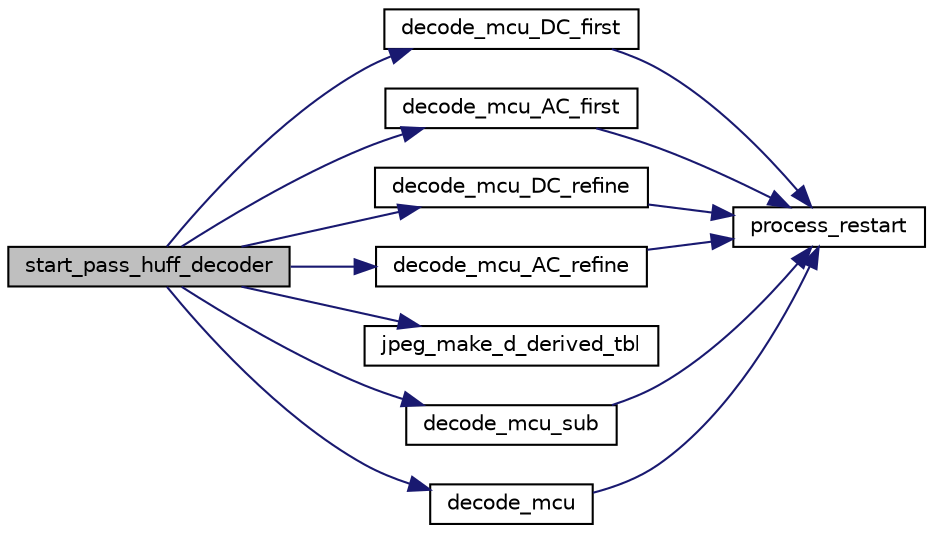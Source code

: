 digraph "start_pass_huff_decoder"
{
 // LATEX_PDF_SIZE
  bgcolor="transparent";
  edge [fontname="Helvetica",fontsize="10",labelfontname="Helvetica",labelfontsize="10"];
  node [fontname="Helvetica",fontsize="10",shape=record];
  rankdir="LR";
  Node86 [label="start_pass_huff_decoder",height=0.2,width=0.4,color="black", fillcolor="grey75", style="filled", fontcolor="black",tooltip=" "];
  Node86 -> Node87 [color="midnightblue",fontsize="10",style="solid"];
  Node87 [label="decode_mcu_DC_first",height=0.2,width=0.4,color="black",URL="$jdhuff_8c.html#adf4576c6a11f20f0e6c35f75360b7bd8",tooltip=" "];
  Node87 -> Node88 [color="midnightblue",fontsize="10",style="solid"];
  Node88 [label="process_restart",height=0.2,width=0.4,color="black",URL="$jdhuff_8c.html#a9f594784e210606fb76f5da9952b0be4",tooltip=" "];
  Node86 -> Node89 [color="midnightblue",fontsize="10",style="solid"];
  Node89 [label="decode_mcu_AC_first",height=0.2,width=0.4,color="black",URL="$jdhuff_8c.html#ad4da1be30d70095d4620fe1d03776c66",tooltip=" "];
  Node89 -> Node88 [color="midnightblue",fontsize="10",style="solid"];
  Node86 -> Node90 [color="midnightblue",fontsize="10",style="solid"];
  Node90 [label="decode_mcu_DC_refine",height=0.2,width=0.4,color="black",URL="$jdhuff_8c.html#a30a4512e18dab38c9a67c4e11a0cd0e2",tooltip=" "];
  Node90 -> Node88 [color="midnightblue",fontsize="10",style="solid"];
  Node86 -> Node91 [color="midnightblue",fontsize="10",style="solid"];
  Node91 [label="decode_mcu_AC_refine",height=0.2,width=0.4,color="black",URL="$jdhuff_8c.html#a59cafa3b859cdbd92dab64ccc402645f",tooltip=" "];
  Node91 -> Node88 [color="midnightblue",fontsize="10",style="solid"];
  Node86 -> Node92 [color="midnightblue",fontsize="10",style="solid"];
  Node92 [label="jpeg_make_d_derived_tbl",height=0.2,width=0.4,color="black",URL="$jdhuff_8c.html#acf14a3a5408a3bc212c5f14cee4f3efb",tooltip=" "];
  Node86 -> Node93 [color="midnightblue",fontsize="10",style="solid"];
  Node93 [label="decode_mcu_sub",height=0.2,width=0.4,color="black",URL="$jdhuff_8c.html#a75bcad57b022eb0e07d9f14f9fb0a265",tooltip=" "];
  Node93 -> Node88 [color="midnightblue",fontsize="10",style="solid"];
  Node86 -> Node94 [color="midnightblue",fontsize="10",style="solid"];
  Node94 [label="decode_mcu",height=0.2,width=0.4,color="black",URL="$jdhuff_8c.html#a35432ad418198722f261a1f66b745595",tooltip=" "];
  Node94 -> Node88 [color="midnightblue",fontsize="10",style="solid"];
}
